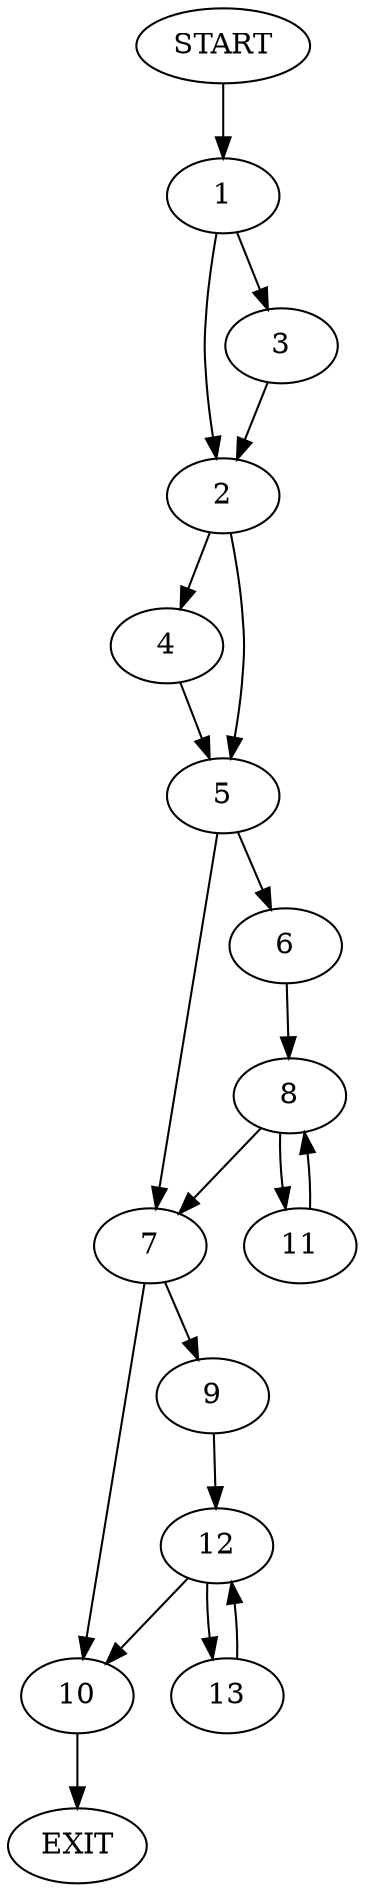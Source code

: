 digraph {
0 [label="START"]
14 [label="EXIT"]
0 -> 1
1 -> 2
1 -> 3
2 -> 4
2 -> 5
3 -> 2
5 -> 6
5 -> 7
4 -> 5
6 -> 8
7 -> 9
7 -> 10
8 -> 11
8 -> 7
11 -> 8
10 -> 14
9 -> 12
12 -> 13
12 -> 10
13 -> 12
}
